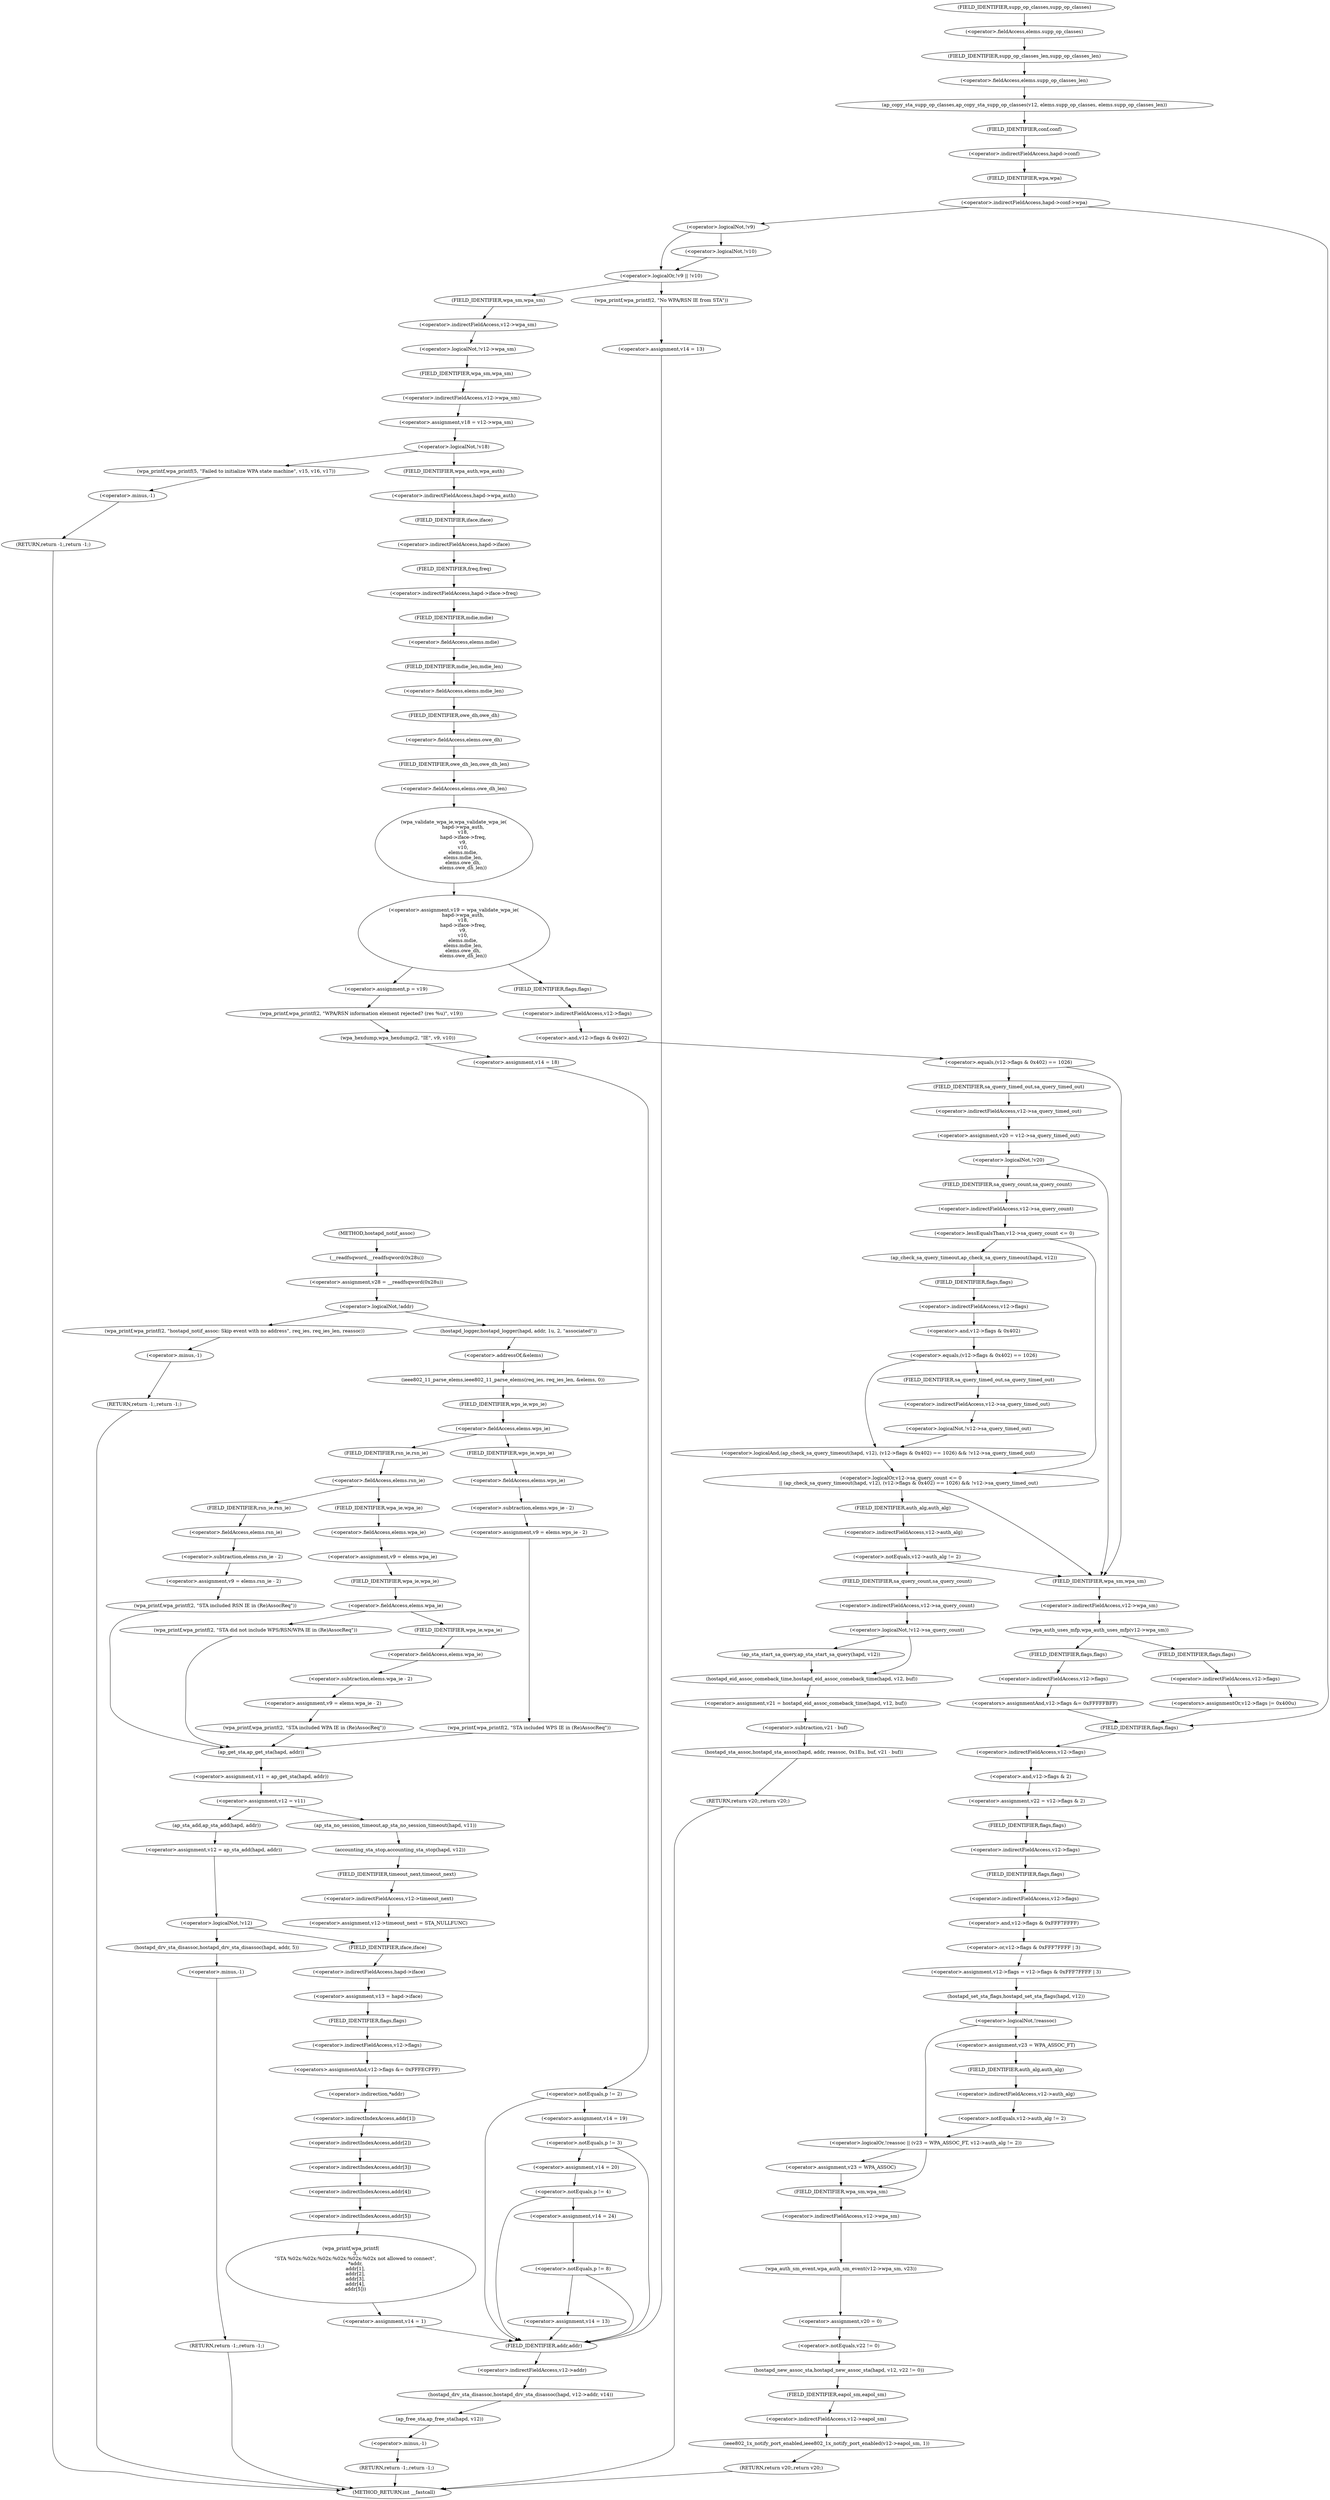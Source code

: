 digraph hostapd_notif_assoc {  
"1000146" [label = "(<operator>.assignment,v28 = __readfsqword(0x28u))" ]
"1000148" [label = "(__readfsqword,__readfsqword(0x28u))" ]
"1000151" [label = "(<operator>.logicalNot,!addr)" ]
"1000154" [label = "(wpa_printf,wpa_printf(2, \"hostapd_notif_assoc: Skip event with no address\", req_ies, req_ies_len, reassoc))" ]
"1000160" [label = "(RETURN,return -1;,return -1;)" ]
"1000161" [label = "(<operator>.minus,-1)" ]
"1000163" [label = "(hostapd_logger,hostapd_logger(hapd, addr, 1u, 2, \"associated\"))" ]
"1000169" [label = "(ieee802_11_parse_elems,ieee802_11_parse_elems(req_ies, req_ies_len, &elems, 0))" ]
"1000172" [label = "(<operator>.addressOf,&elems)" ]
"1000176" [label = "(<operator>.fieldAccess,elems.wps_ie)" ]
"1000178" [label = "(FIELD_IDENTIFIER,wps_ie,wps_ie)" ]
"1000180" [label = "(<operator>.assignment,v9 = elems.wps_ie - 2)" ]
"1000182" [label = "(<operator>.subtraction,elems.wps_ie - 2)" ]
"1000183" [label = "(<operator>.fieldAccess,elems.wps_ie)" ]
"1000185" [label = "(FIELD_IDENTIFIER,wps_ie,wps_ie)" ]
"1000188" [label = "(wpa_printf,wpa_printf(2, \"STA included WPS IE in (Re)AssocReq\"))" ]
"1000193" [label = "(<operator>.fieldAccess,elems.rsn_ie)" ]
"1000195" [label = "(FIELD_IDENTIFIER,rsn_ie,rsn_ie)" ]
"1000197" [label = "(<operator>.assignment,v9 = elems.rsn_ie - 2)" ]
"1000199" [label = "(<operator>.subtraction,elems.rsn_ie - 2)" ]
"1000200" [label = "(<operator>.fieldAccess,elems.rsn_ie)" ]
"1000202" [label = "(FIELD_IDENTIFIER,rsn_ie,rsn_ie)" ]
"1000205" [label = "(wpa_printf,wpa_printf(2, \"STA included RSN IE in (Re)AssocReq\"))" ]
"1000210" [label = "(<operator>.assignment,v9 = elems.wpa_ie)" ]
"1000212" [label = "(<operator>.fieldAccess,elems.wpa_ie)" ]
"1000214" [label = "(FIELD_IDENTIFIER,wpa_ie,wpa_ie)" ]
"1000216" [label = "(<operator>.fieldAccess,elems.wpa_ie)" ]
"1000218" [label = "(FIELD_IDENTIFIER,wpa_ie,wpa_ie)" ]
"1000220" [label = "(<operator>.assignment,v9 = elems.wpa_ie - 2)" ]
"1000222" [label = "(<operator>.subtraction,elems.wpa_ie - 2)" ]
"1000223" [label = "(<operator>.fieldAccess,elems.wpa_ie)" ]
"1000225" [label = "(FIELD_IDENTIFIER,wpa_ie,wpa_ie)" ]
"1000228" [label = "(wpa_printf,wpa_printf(2, \"STA included WPA IE in (Re)AssocReq\"))" ]
"1000234" [label = "(wpa_printf,wpa_printf(2, \"STA did not include WPS/RSN/WPA IE in (Re)AssocReq\"))" ]
"1000237" [label = "(<operator>.assignment,v11 = ap_get_sta(hapd, addr))" ]
"1000239" [label = "(ap_get_sta,ap_get_sta(hapd, addr))" ]
"1000242" [label = "(<operator>.assignment,v12 = v11)" ]
"1000248" [label = "(ap_sta_no_session_timeout,ap_sta_no_session_timeout(hapd, v11))" ]
"1000251" [label = "(accounting_sta_stop,accounting_sta_stop(hapd, v12))" ]
"1000254" [label = "(<operator>.assignment,v12->timeout_next = STA_NULLFUNC)" ]
"1000255" [label = "(<operator>.indirectFieldAccess,v12->timeout_next)" ]
"1000257" [label = "(FIELD_IDENTIFIER,timeout_next,timeout_next)" ]
"1000261" [label = "(<operator>.assignment,v12 = ap_sta_add(hapd, addr))" ]
"1000263" [label = "(ap_sta_add,ap_sta_add(hapd, addr))" ]
"1000267" [label = "(<operator>.logicalNot,!v12)" ]
"1000270" [label = "(hostapd_drv_sta_disassoc,hostapd_drv_sta_disassoc(hapd, addr, 5))" ]
"1000274" [label = "(RETURN,return -1;,return -1;)" ]
"1000275" [label = "(<operator>.minus,-1)" ]
"1000277" [label = "(<operator>.assignment,v13 = hapd->iface)" ]
"1000279" [label = "(<operator>.indirectFieldAccess,hapd->iface)" ]
"1000281" [label = "(FIELD_IDENTIFIER,iface,iface)" ]
"1000282" [label = "(<operators>.assignmentAnd,v12->flags &= 0xFFFECFFF)" ]
"1000283" [label = "(<operator>.indirectFieldAccess,v12->flags)" ]
"1000285" [label = "(FIELD_IDENTIFIER,flags,flags)" ]
"1000288" [label = "(wpa_printf,wpa_printf(\n      3,\n      \"STA %02x:%02x:%02x:%02x:%02x:%02x not allowed to connect\",\n      *addr,\n      addr[1],\n      addr[2],\n      addr[3],\n      addr[4],\n      addr[5]))" ]
"1000291" [label = "(<operator>.indirection,*addr)" ]
"1000293" [label = "(<operator>.indirectIndexAccess,addr[1])" ]
"1000296" [label = "(<operator>.indirectIndexAccess,addr[2])" ]
"1000299" [label = "(<operator>.indirectIndexAccess,addr[3])" ]
"1000302" [label = "(<operator>.indirectIndexAccess,addr[4])" ]
"1000305" [label = "(<operator>.indirectIndexAccess,addr[5])" ]
"1000308" [label = "(<operator>.assignment,v14 = 1)" ]
"1000312" [label = "(hostapd_drv_sta_disassoc,hostapd_drv_sta_disassoc(hapd, v12->addr, v14))" ]
"1000314" [label = "(<operator>.indirectFieldAccess,v12->addr)" ]
"1000316" [label = "(FIELD_IDENTIFIER,addr,addr)" ]
"1000318" [label = "(ap_free_sta,ap_free_sta(hapd, v12))" ]
"1000321" [label = "(RETURN,return -1;,return -1;)" ]
"1000322" [label = "(<operator>.minus,-1)" ]
"1000324" [label = "(ap_copy_sta_supp_op_classes,ap_copy_sta_supp_op_classes(v12, elems.supp_op_classes, elems.supp_op_classes_len))" ]
"1000326" [label = "(<operator>.fieldAccess,elems.supp_op_classes)" ]
"1000328" [label = "(FIELD_IDENTIFIER,supp_op_classes,supp_op_classes)" ]
"1000329" [label = "(<operator>.fieldAccess,elems.supp_op_classes_len)" ]
"1000331" [label = "(FIELD_IDENTIFIER,supp_op_classes_len,supp_op_classes_len)" ]
"1000333" [label = "(<operator>.indirectFieldAccess,hapd->conf->wpa)" ]
"1000334" [label = "(<operator>.indirectFieldAccess,hapd->conf)" ]
"1000336" [label = "(FIELD_IDENTIFIER,conf,conf)" ]
"1000337" [label = "(FIELD_IDENTIFIER,wpa,wpa)" ]
"1000340" [label = "(<operator>.logicalOr,!v9 || !v10)" ]
"1000341" [label = "(<operator>.logicalNot,!v9)" ]
"1000343" [label = "(<operator>.logicalNot,!v10)" ]
"1000346" [label = "(wpa_printf,wpa_printf(2, \"No WPA/RSN IE from STA\"))" ]
"1000349" [label = "(<operator>.assignment,v14 = 13)" ]
"1000354" [label = "(<operator>.logicalNot,!v12->wpa_sm)" ]
"1000355" [label = "(<operator>.indirectFieldAccess,v12->wpa_sm)" ]
"1000357" [label = "(FIELD_IDENTIFIER,wpa_sm,wpa_sm)" ]
"1000358" [label = "(<operator>.assignment,v18 = v12->wpa_sm)" ]
"1000360" [label = "(<operator>.indirectFieldAccess,v12->wpa_sm)" ]
"1000362" [label = "(FIELD_IDENTIFIER,wpa_sm,wpa_sm)" ]
"1000364" [label = "(<operator>.logicalNot,!v18)" ]
"1000367" [label = "(wpa_printf,wpa_printf(5, \"Failed to initialize WPA state machine\", v15, v16, v17))" ]
"1000373" [label = "(RETURN,return -1;,return -1;)" ]
"1000374" [label = "(<operator>.minus,-1)" ]
"1000376" [label = "(<operator>.assignment,v19 = wpa_validate_wpa_ie(\n            hapd->wpa_auth,\n            v18,\n            hapd->iface->freq,\n            v9,\n            v10,\n            elems.mdie,\n            elems.mdie_len,\n            elems.owe_dh,\n            elems.owe_dh_len))" ]
"1000378" [label = "(wpa_validate_wpa_ie,wpa_validate_wpa_ie(\n            hapd->wpa_auth,\n            v18,\n            hapd->iface->freq,\n            v9,\n            v10,\n            elems.mdie,\n            elems.mdie_len,\n            elems.owe_dh,\n            elems.owe_dh_len))" ]
"1000379" [label = "(<operator>.indirectFieldAccess,hapd->wpa_auth)" ]
"1000381" [label = "(FIELD_IDENTIFIER,wpa_auth,wpa_auth)" ]
"1000383" [label = "(<operator>.indirectFieldAccess,hapd->iface->freq)" ]
"1000384" [label = "(<operator>.indirectFieldAccess,hapd->iface)" ]
"1000386" [label = "(FIELD_IDENTIFIER,iface,iface)" ]
"1000387" [label = "(FIELD_IDENTIFIER,freq,freq)" ]
"1000390" [label = "(<operator>.fieldAccess,elems.mdie)" ]
"1000392" [label = "(FIELD_IDENTIFIER,mdie,mdie)" ]
"1000393" [label = "(<operator>.fieldAccess,elems.mdie_len)" ]
"1000395" [label = "(FIELD_IDENTIFIER,mdie_len,mdie_len)" ]
"1000396" [label = "(<operator>.fieldAccess,elems.owe_dh)" ]
"1000398" [label = "(FIELD_IDENTIFIER,owe_dh,owe_dh)" ]
"1000399" [label = "(<operator>.fieldAccess,elems.owe_dh_len)" ]
"1000401" [label = "(FIELD_IDENTIFIER,owe_dh_len,owe_dh_len)" ]
"1000405" [label = "(<operator>.assignment,p = v19)" ]
"1000408" [label = "(wpa_printf,wpa_printf(2, \"WPA/RSN information element rejected? (res %u)\", v19))" ]
"1000412" [label = "(wpa_hexdump,wpa_hexdump(2, \"IE\", v9, v10))" ]
"1000417" [label = "(<operator>.assignment,v14 = 18)" ]
"1000421" [label = "(<operator>.notEquals,p != 2)" ]
"1000425" [label = "(<operator>.assignment,v14 = 19)" ]
"1000429" [label = "(<operator>.notEquals,p != 3)" ]
"1000433" [label = "(<operator>.assignment,v14 = 20)" ]
"1000437" [label = "(<operator>.notEquals,p != 4)" ]
"1000441" [label = "(<operator>.assignment,v14 = 24)" ]
"1000445" [label = "(<operator>.notEquals,p != 8)" ]
"1000448" [label = "(<operator>.assignment,v14 = 13)" ]
"1000453" [label = "(<operator>.equals,(v12->flags & 0x402) == 1026)" ]
"1000454" [label = "(<operator>.and,v12->flags & 0x402)" ]
"1000455" [label = "(<operator>.indirectFieldAccess,v12->flags)" ]
"1000457" [label = "(FIELD_IDENTIFIER,flags,flags)" ]
"1000461" [label = "(<operator>.assignment,v20 = v12->sa_query_timed_out)" ]
"1000463" [label = "(<operator>.indirectFieldAccess,v12->sa_query_timed_out)" ]
"1000465" [label = "(FIELD_IDENTIFIER,sa_query_timed_out,sa_query_timed_out)" ]
"1000467" [label = "(<operator>.logicalNot,!v20)" ]
"1000471" [label = "(<operator>.logicalOr,v12->sa_query_count <= 0\n          || (ap_check_sa_query_timeout(hapd, v12), (v12->flags & 0x402) == 1026) && !v12->sa_query_timed_out)" ]
"1000472" [label = "(<operator>.lessEqualsThan,v12->sa_query_count <= 0)" ]
"1000473" [label = "(<operator>.indirectFieldAccess,v12->sa_query_count)" ]
"1000475" [label = "(FIELD_IDENTIFIER,sa_query_count,sa_query_count)" ]
"1000477" [label = "(<operator>.logicalAnd,(ap_check_sa_query_timeout(hapd, v12), (v12->flags & 0x402) == 1026) && !v12->sa_query_timed_out)" ]
"1000479" [label = "(ap_check_sa_query_timeout,ap_check_sa_query_timeout(hapd, v12))" ]
"1000482" [label = "(<operator>.equals,(v12->flags & 0x402) == 1026)" ]
"1000483" [label = "(<operator>.and,v12->flags & 0x402)" ]
"1000484" [label = "(<operator>.indirectFieldAccess,v12->flags)" ]
"1000486" [label = "(FIELD_IDENTIFIER,flags,flags)" ]
"1000489" [label = "(<operator>.logicalNot,!v12->sa_query_timed_out)" ]
"1000490" [label = "(<operator>.indirectFieldAccess,v12->sa_query_timed_out)" ]
"1000492" [label = "(FIELD_IDENTIFIER,sa_query_timed_out,sa_query_timed_out)" ]
"1000495" [label = "(<operator>.notEquals,v12->auth_alg != 2)" ]
"1000496" [label = "(<operator>.indirectFieldAccess,v12->auth_alg)" ]
"1000498" [label = "(FIELD_IDENTIFIER,auth_alg,auth_alg)" ]
"1000502" [label = "(<operator>.logicalNot,!v12->sa_query_count)" ]
"1000503" [label = "(<operator>.indirectFieldAccess,v12->sa_query_count)" ]
"1000505" [label = "(FIELD_IDENTIFIER,sa_query_count,sa_query_count)" ]
"1000506" [label = "(ap_sta_start_sa_query,ap_sta_start_sa_query(hapd, v12))" ]
"1000509" [label = "(<operator>.assignment,v21 = hostapd_eid_assoc_comeback_time(hapd, v12, buf))" ]
"1000511" [label = "(hostapd_eid_assoc_comeback_time,hostapd_eid_assoc_comeback_time(hapd, v12, buf))" ]
"1000515" [label = "(hostapd_sta_assoc,hostapd_sta_assoc(hapd, addr, reassoc, 0x1Eu, buf, v21 - buf))" ]
"1000521" [label = "(<operator>.subtraction,v21 - buf)" ]
"1000524" [label = "(RETURN,return v20;,return v20;)" ]
"1000527" [label = "(wpa_auth_uses_mfp,wpa_auth_uses_mfp(v12->wpa_sm))" ]
"1000528" [label = "(<operator>.indirectFieldAccess,v12->wpa_sm)" ]
"1000530" [label = "(FIELD_IDENTIFIER,wpa_sm,wpa_sm)" ]
"1000531" [label = "(<operators>.assignmentOr,v12->flags |= 0x400u)" ]
"1000532" [label = "(<operator>.indirectFieldAccess,v12->flags)" ]
"1000534" [label = "(FIELD_IDENTIFIER,flags,flags)" ]
"1000537" [label = "(<operators>.assignmentAnd,v12->flags &= 0xFFFFFBFF)" ]
"1000538" [label = "(<operator>.indirectFieldAccess,v12->flags)" ]
"1000540" [label = "(FIELD_IDENTIFIER,flags,flags)" ]
"1000542" [label = "(<operator>.assignment,v22 = v12->flags & 2)" ]
"1000544" [label = "(<operator>.and,v12->flags & 2)" ]
"1000545" [label = "(<operator>.indirectFieldAccess,v12->flags)" ]
"1000547" [label = "(FIELD_IDENTIFIER,flags,flags)" ]
"1000549" [label = "(<operator>.assignment,v12->flags = v12->flags & 0xFFF7FFFF | 3)" ]
"1000550" [label = "(<operator>.indirectFieldAccess,v12->flags)" ]
"1000552" [label = "(FIELD_IDENTIFIER,flags,flags)" ]
"1000553" [label = "(<operator>.or,v12->flags & 0xFFF7FFFF | 3)" ]
"1000554" [label = "(<operator>.and,v12->flags & 0xFFF7FFFF)" ]
"1000555" [label = "(<operator>.indirectFieldAccess,v12->flags)" ]
"1000557" [label = "(FIELD_IDENTIFIER,flags,flags)" ]
"1000560" [label = "(hostapd_set_sta_flags,hostapd_set_sta_flags(hapd, v12))" ]
"1000564" [label = "(<operator>.logicalOr,!reassoc || (v23 = WPA_ASSOC_FT, v12->auth_alg != 2))" ]
"1000565" [label = "(<operator>.logicalNot,!reassoc)" ]
"1000568" [label = "(<operator>.assignment,v23 = WPA_ASSOC_FT)" ]
"1000571" [label = "(<operator>.notEquals,v12->auth_alg != 2)" ]
"1000572" [label = "(<operator>.indirectFieldAccess,v12->auth_alg)" ]
"1000574" [label = "(FIELD_IDENTIFIER,auth_alg,auth_alg)" ]
"1000576" [label = "(<operator>.assignment,v23 = WPA_ASSOC)" ]
"1000579" [label = "(wpa_auth_sm_event,wpa_auth_sm_event(v12->wpa_sm, v23))" ]
"1000580" [label = "(<operator>.indirectFieldAccess,v12->wpa_sm)" ]
"1000582" [label = "(FIELD_IDENTIFIER,wpa_sm,wpa_sm)" ]
"1000584" [label = "(<operator>.assignment,v20 = 0)" ]
"1000587" [label = "(hostapd_new_assoc_sta,hostapd_new_assoc_sta(hapd, v12, v22 != 0))" ]
"1000590" [label = "(<operator>.notEquals,v22 != 0)" ]
"1000593" [label = "(ieee802_1x_notify_port_enabled,ieee802_1x_notify_port_enabled(v12->eapol_sm, 1))" ]
"1000594" [label = "(<operator>.indirectFieldAccess,v12->eapol_sm)" ]
"1000596" [label = "(FIELD_IDENTIFIER,eapol_sm,eapol_sm)" ]
"1000598" [label = "(RETURN,return v20;,return v20;)" ]
"1000120" [label = "(METHOD,hostapd_notif_assoc)" ]
"1000600" [label = "(METHOD_RETURN,int __fastcall)" ]
  "1000146" -> "1000151" 
  "1000148" -> "1000146" 
  "1000151" -> "1000154" 
  "1000151" -> "1000163" 
  "1000154" -> "1000161" 
  "1000160" -> "1000600" 
  "1000161" -> "1000160" 
  "1000163" -> "1000172" 
  "1000169" -> "1000178" 
  "1000172" -> "1000169" 
  "1000176" -> "1000185" 
  "1000176" -> "1000195" 
  "1000178" -> "1000176" 
  "1000180" -> "1000188" 
  "1000182" -> "1000180" 
  "1000183" -> "1000182" 
  "1000185" -> "1000183" 
  "1000188" -> "1000239" 
  "1000193" -> "1000202" 
  "1000193" -> "1000214" 
  "1000195" -> "1000193" 
  "1000197" -> "1000205" 
  "1000199" -> "1000197" 
  "1000200" -> "1000199" 
  "1000202" -> "1000200" 
  "1000205" -> "1000239" 
  "1000210" -> "1000218" 
  "1000212" -> "1000210" 
  "1000214" -> "1000212" 
  "1000216" -> "1000225" 
  "1000216" -> "1000234" 
  "1000218" -> "1000216" 
  "1000220" -> "1000228" 
  "1000222" -> "1000220" 
  "1000223" -> "1000222" 
  "1000225" -> "1000223" 
  "1000228" -> "1000239" 
  "1000234" -> "1000239" 
  "1000237" -> "1000242" 
  "1000239" -> "1000237" 
  "1000242" -> "1000248" 
  "1000242" -> "1000263" 
  "1000248" -> "1000251" 
  "1000251" -> "1000257" 
  "1000254" -> "1000281" 
  "1000255" -> "1000254" 
  "1000257" -> "1000255" 
  "1000261" -> "1000267" 
  "1000263" -> "1000261" 
  "1000267" -> "1000270" 
  "1000267" -> "1000281" 
  "1000270" -> "1000275" 
  "1000274" -> "1000600" 
  "1000275" -> "1000274" 
  "1000277" -> "1000285" 
  "1000279" -> "1000277" 
  "1000281" -> "1000279" 
  "1000282" -> "1000291" 
  "1000283" -> "1000282" 
  "1000285" -> "1000283" 
  "1000288" -> "1000308" 
  "1000291" -> "1000293" 
  "1000293" -> "1000296" 
  "1000296" -> "1000299" 
  "1000299" -> "1000302" 
  "1000302" -> "1000305" 
  "1000305" -> "1000288" 
  "1000308" -> "1000316" 
  "1000312" -> "1000318" 
  "1000314" -> "1000312" 
  "1000316" -> "1000314" 
  "1000318" -> "1000322" 
  "1000321" -> "1000600" 
  "1000322" -> "1000321" 
  "1000324" -> "1000336" 
  "1000326" -> "1000331" 
  "1000328" -> "1000326" 
  "1000329" -> "1000324" 
  "1000331" -> "1000329" 
  "1000333" -> "1000341" 
  "1000333" -> "1000547" 
  "1000334" -> "1000337" 
  "1000336" -> "1000334" 
  "1000337" -> "1000333" 
  "1000340" -> "1000346" 
  "1000340" -> "1000357" 
  "1000341" -> "1000340" 
  "1000341" -> "1000343" 
  "1000343" -> "1000340" 
  "1000346" -> "1000349" 
  "1000349" -> "1000316" 
  "1000354" -> "1000362" 
  "1000355" -> "1000354" 
  "1000357" -> "1000355" 
  "1000358" -> "1000364" 
  "1000360" -> "1000358" 
  "1000362" -> "1000360" 
  "1000364" -> "1000367" 
  "1000364" -> "1000381" 
  "1000367" -> "1000374" 
  "1000373" -> "1000600" 
  "1000374" -> "1000373" 
  "1000376" -> "1000405" 
  "1000376" -> "1000457" 
  "1000378" -> "1000376" 
  "1000379" -> "1000386" 
  "1000381" -> "1000379" 
  "1000383" -> "1000392" 
  "1000384" -> "1000387" 
  "1000386" -> "1000384" 
  "1000387" -> "1000383" 
  "1000390" -> "1000395" 
  "1000392" -> "1000390" 
  "1000393" -> "1000398" 
  "1000395" -> "1000393" 
  "1000396" -> "1000401" 
  "1000398" -> "1000396" 
  "1000399" -> "1000378" 
  "1000401" -> "1000399" 
  "1000405" -> "1000408" 
  "1000408" -> "1000412" 
  "1000412" -> "1000417" 
  "1000417" -> "1000421" 
  "1000421" -> "1000425" 
  "1000421" -> "1000316" 
  "1000425" -> "1000429" 
  "1000429" -> "1000433" 
  "1000429" -> "1000316" 
  "1000433" -> "1000437" 
  "1000437" -> "1000441" 
  "1000437" -> "1000316" 
  "1000441" -> "1000445" 
  "1000445" -> "1000448" 
  "1000445" -> "1000316" 
  "1000448" -> "1000316" 
  "1000453" -> "1000465" 
  "1000453" -> "1000530" 
  "1000454" -> "1000453" 
  "1000455" -> "1000454" 
  "1000457" -> "1000455" 
  "1000461" -> "1000467" 
  "1000463" -> "1000461" 
  "1000465" -> "1000463" 
  "1000467" -> "1000475" 
  "1000467" -> "1000530" 
  "1000471" -> "1000498" 
  "1000471" -> "1000530" 
  "1000472" -> "1000471" 
  "1000472" -> "1000479" 
  "1000473" -> "1000472" 
  "1000475" -> "1000473" 
  "1000477" -> "1000471" 
  "1000479" -> "1000486" 
  "1000482" -> "1000477" 
  "1000482" -> "1000492" 
  "1000483" -> "1000482" 
  "1000484" -> "1000483" 
  "1000486" -> "1000484" 
  "1000489" -> "1000477" 
  "1000490" -> "1000489" 
  "1000492" -> "1000490" 
  "1000495" -> "1000505" 
  "1000495" -> "1000530" 
  "1000496" -> "1000495" 
  "1000498" -> "1000496" 
  "1000502" -> "1000506" 
  "1000502" -> "1000511" 
  "1000503" -> "1000502" 
  "1000505" -> "1000503" 
  "1000506" -> "1000511" 
  "1000509" -> "1000521" 
  "1000511" -> "1000509" 
  "1000515" -> "1000524" 
  "1000521" -> "1000515" 
  "1000524" -> "1000600" 
  "1000527" -> "1000534" 
  "1000527" -> "1000540" 
  "1000528" -> "1000527" 
  "1000530" -> "1000528" 
  "1000531" -> "1000547" 
  "1000532" -> "1000531" 
  "1000534" -> "1000532" 
  "1000537" -> "1000547" 
  "1000538" -> "1000537" 
  "1000540" -> "1000538" 
  "1000542" -> "1000552" 
  "1000544" -> "1000542" 
  "1000545" -> "1000544" 
  "1000547" -> "1000545" 
  "1000549" -> "1000560" 
  "1000550" -> "1000557" 
  "1000552" -> "1000550" 
  "1000553" -> "1000549" 
  "1000554" -> "1000553" 
  "1000555" -> "1000554" 
  "1000557" -> "1000555" 
  "1000560" -> "1000565" 
  "1000564" -> "1000576" 
  "1000564" -> "1000582" 
  "1000565" -> "1000564" 
  "1000565" -> "1000568" 
  "1000568" -> "1000574" 
  "1000571" -> "1000564" 
  "1000572" -> "1000571" 
  "1000574" -> "1000572" 
  "1000576" -> "1000582" 
  "1000579" -> "1000584" 
  "1000580" -> "1000579" 
  "1000582" -> "1000580" 
  "1000584" -> "1000590" 
  "1000587" -> "1000596" 
  "1000590" -> "1000587" 
  "1000593" -> "1000598" 
  "1000594" -> "1000593" 
  "1000596" -> "1000594" 
  "1000598" -> "1000600" 
  "1000120" -> "1000148" 
}
